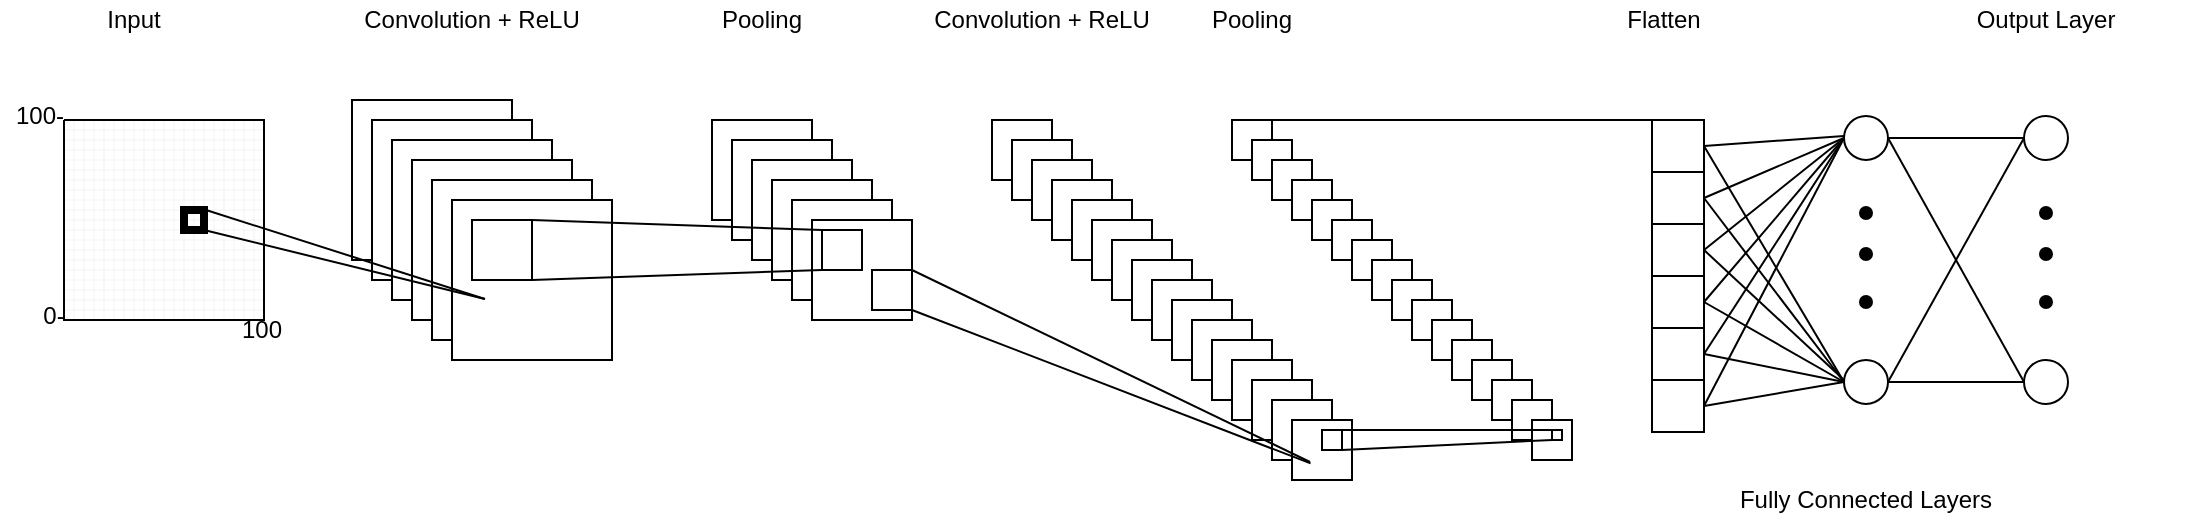 <mxfile version="13.8.0" type="github">
  <diagram id="4DXB5PGslYr0R_SYelSN" name="Page-1">
    <mxGraphModel dx="2071" dy="682" grid="1" gridSize="10" guides="1" tooltips="1" connect="1" arrows="1" fold="1" page="1" pageScale="1" pageWidth="850" pageHeight="1100" math="0" shadow="0">
      <root>
        <mxCell id="0" />
        <mxCell id="1" parent="0" />
        <mxCell id="3s2Bezt8pYJbpKlEnDmr-1" value="" style="whiteSpace=wrap;html=1;aspect=fixed;" vertex="1" parent="1">
          <mxGeometry x="174" y="110" width="80" height="80" as="geometry" />
        </mxCell>
        <mxCell id="3s2Bezt8pYJbpKlEnDmr-4" value="" style="whiteSpace=wrap;html=1;aspect=fixed;" vertex="1" parent="1">
          <mxGeometry x="184" y="120" width="80" height="80" as="geometry" />
        </mxCell>
        <mxCell id="3s2Bezt8pYJbpKlEnDmr-5" value="" style="whiteSpace=wrap;html=1;aspect=fixed;" vertex="1" parent="1">
          <mxGeometry x="194" y="130" width="80" height="80" as="geometry" />
        </mxCell>
        <mxCell id="3s2Bezt8pYJbpKlEnDmr-6" value="" style="whiteSpace=wrap;html=1;aspect=fixed;" vertex="1" parent="1">
          <mxGeometry x="204" y="140" width="80" height="80" as="geometry" />
        </mxCell>
        <mxCell id="3s2Bezt8pYJbpKlEnDmr-7" value="" style="whiteSpace=wrap;html=1;aspect=fixed;" vertex="1" parent="1">
          <mxGeometry x="214" y="150" width="80" height="80" as="geometry" />
        </mxCell>
        <mxCell id="3s2Bezt8pYJbpKlEnDmr-8" value="" style="whiteSpace=wrap;html=1;aspect=fixed;" vertex="1" parent="1">
          <mxGeometry x="224" y="160" width="80" height="80" as="geometry" />
        </mxCell>
        <mxCell id="3s2Bezt8pYJbpKlEnDmr-9" value="" style="whiteSpace=wrap;html=1;aspect=fixed;" vertex="1" parent="1">
          <mxGeometry x="354" y="120" width="50" height="50" as="geometry" />
        </mxCell>
        <mxCell id="3s2Bezt8pYJbpKlEnDmr-10" value="" style="whiteSpace=wrap;html=1;aspect=fixed;" vertex="1" parent="1">
          <mxGeometry x="364" y="130" width="50" height="50" as="geometry" />
        </mxCell>
        <mxCell id="3s2Bezt8pYJbpKlEnDmr-11" value="" style="whiteSpace=wrap;html=1;aspect=fixed;" vertex="1" parent="1">
          <mxGeometry x="374" y="140" width="50" height="50" as="geometry" />
        </mxCell>
        <mxCell id="3s2Bezt8pYJbpKlEnDmr-12" value="" style="whiteSpace=wrap;html=1;aspect=fixed;" vertex="1" parent="1">
          <mxGeometry x="384" y="150" width="50" height="50" as="geometry" />
        </mxCell>
        <mxCell id="3s2Bezt8pYJbpKlEnDmr-13" value="" style="whiteSpace=wrap;html=1;aspect=fixed;" vertex="1" parent="1">
          <mxGeometry x="394" y="160" width="50" height="50" as="geometry" />
        </mxCell>
        <mxCell id="3s2Bezt8pYJbpKlEnDmr-14" value="" style="whiteSpace=wrap;html=1;aspect=fixed;" vertex="1" parent="1">
          <mxGeometry x="404" y="170" width="50" height="50" as="geometry" />
        </mxCell>
        <mxCell id="3s2Bezt8pYJbpKlEnDmr-15" value="" style="whiteSpace=wrap;html=1;aspect=fixed;" vertex="1" parent="1">
          <mxGeometry x="494" y="120" width="30" height="30" as="geometry" />
        </mxCell>
        <mxCell id="3s2Bezt8pYJbpKlEnDmr-16" value="" style="whiteSpace=wrap;html=1;aspect=fixed;" vertex="1" parent="1">
          <mxGeometry x="504" y="130" width="30" height="30" as="geometry" />
        </mxCell>
        <mxCell id="3s2Bezt8pYJbpKlEnDmr-17" value="" style="whiteSpace=wrap;html=1;aspect=fixed;" vertex="1" parent="1">
          <mxGeometry x="514" y="140" width="30" height="30" as="geometry" />
        </mxCell>
        <mxCell id="3s2Bezt8pYJbpKlEnDmr-18" value="" style="whiteSpace=wrap;html=1;aspect=fixed;" vertex="1" parent="1">
          <mxGeometry x="524" y="150" width="30" height="30" as="geometry" />
        </mxCell>
        <mxCell id="3s2Bezt8pYJbpKlEnDmr-19" value="" style="whiteSpace=wrap;html=1;aspect=fixed;" vertex="1" parent="1">
          <mxGeometry x="534" y="160" width="30" height="30" as="geometry" />
        </mxCell>
        <mxCell id="3s2Bezt8pYJbpKlEnDmr-20" value="" style="whiteSpace=wrap;html=1;aspect=fixed;" vertex="1" parent="1">
          <mxGeometry x="544" y="170" width="30" height="30" as="geometry" />
        </mxCell>
        <mxCell id="3s2Bezt8pYJbpKlEnDmr-21" value="" style="whiteSpace=wrap;html=1;aspect=fixed;" vertex="1" parent="1">
          <mxGeometry x="554" y="180" width="30" height="30" as="geometry" />
        </mxCell>
        <mxCell id="3s2Bezt8pYJbpKlEnDmr-22" value="" style="whiteSpace=wrap;html=1;aspect=fixed;" vertex="1" parent="1">
          <mxGeometry x="564" y="190" width="30" height="30" as="geometry" />
        </mxCell>
        <mxCell id="3s2Bezt8pYJbpKlEnDmr-23" value="" style="whiteSpace=wrap;html=1;aspect=fixed;" vertex="1" parent="1">
          <mxGeometry x="574" y="200" width="30" height="30" as="geometry" />
        </mxCell>
        <mxCell id="3s2Bezt8pYJbpKlEnDmr-24" value="" style="whiteSpace=wrap;html=1;aspect=fixed;" vertex="1" parent="1">
          <mxGeometry x="584" y="210" width="30" height="30" as="geometry" />
        </mxCell>
        <mxCell id="3s2Bezt8pYJbpKlEnDmr-25" value="" style="whiteSpace=wrap;html=1;aspect=fixed;" vertex="1" parent="1">
          <mxGeometry x="594" y="220" width="30" height="30" as="geometry" />
        </mxCell>
        <mxCell id="3s2Bezt8pYJbpKlEnDmr-26" value="" style="whiteSpace=wrap;html=1;aspect=fixed;" vertex="1" parent="1">
          <mxGeometry x="604" y="230" width="30" height="30" as="geometry" />
        </mxCell>
        <mxCell id="3s2Bezt8pYJbpKlEnDmr-27" value="" style="whiteSpace=wrap;html=1;aspect=fixed;" vertex="1" parent="1">
          <mxGeometry x="614" y="240" width="30" height="30" as="geometry" />
        </mxCell>
        <mxCell id="3s2Bezt8pYJbpKlEnDmr-28" value="" style="whiteSpace=wrap;html=1;aspect=fixed;" vertex="1" parent="1">
          <mxGeometry x="624" y="250" width="30" height="30" as="geometry" />
        </mxCell>
        <mxCell id="3s2Bezt8pYJbpKlEnDmr-29" value="" style="whiteSpace=wrap;html=1;aspect=fixed;" vertex="1" parent="1">
          <mxGeometry x="634" y="260" width="30" height="30" as="geometry" />
        </mxCell>
        <mxCell id="3s2Bezt8pYJbpKlEnDmr-30" value="" style="whiteSpace=wrap;html=1;aspect=fixed;" vertex="1" parent="1">
          <mxGeometry x="644" y="270" width="30" height="30" as="geometry" />
        </mxCell>
        <mxCell id="3s2Bezt8pYJbpKlEnDmr-31" value="" style="whiteSpace=wrap;html=1;aspect=fixed;" vertex="1" parent="1">
          <mxGeometry x="614" y="120" width="20" height="20" as="geometry" />
        </mxCell>
        <mxCell id="3s2Bezt8pYJbpKlEnDmr-48" value="" style="whiteSpace=wrap;html=1;aspect=fixed;" vertex="1" parent="1">
          <mxGeometry x="624" y="130" width="20" height="20" as="geometry" />
        </mxCell>
        <mxCell id="3s2Bezt8pYJbpKlEnDmr-49" value="" style="whiteSpace=wrap;html=1;aspect=fixed;" vertex="1" parent="1">
          <mxGeometry x="634" y="140" width="20" height="20" as="geometry" />
        </mxCell>
        <mxCell id="3s2Bezt8pYJbpKlEnDmr-50" value="" style="whiteSpace=wrap;html=1;aspect=fixed;" vertex="1" parent="1">
          <mxGeometry x="644" y="150" width="20" height="20" as="geometry" />
        </mxCell>
        <mxCell id="3s2Bezt8pYJbpKlEnDmr-51" value="" style="whiteSpace=wrap;html=1;aspect=fixed;" vertex="1" parent="1">
          <mxGeometry x="654" y="160" width="20" height="20" as="geometry" />
        </mxCell>
        <mxCell id="3s2Bezt8pYJbpKlEnDmr-52" value="" style="whiteSpace=wrap;html=1;aspect=fixed;" vertex="1" parent="1">
          <mxGeometry x="664" y="170" width="20" height="20" as="geometry" />
        </mxCell>
        <mxCell id="3s2Bezt8pYJbpKlEnDmr-53" value="" style="whiteSpace=wrap;html=1;aspect=fixed;" vertex="1" parent="1">
          <mxGeometry x="674" y="180" width="20" height="20" as="geometry" />
        </mxCell>
        <mxCell id="3s2Bezt8pYJbpKlEnDmr-54" value="" style="whiteSpace=wrap;html=1;aspect=fixed;" vertex="1" parent="1">
          <mxGeometry x="684" y="190" width="20" height="20" as="geometry" />
        </mxCell>
        <mxCell id="3s2Bezt8pYJbpKlEnDmr-55" value="" style="whiteSpace=wrap;html=1;aspect=fixed;" vertex="1" parent="1">
          <mxGeometry x="694" y="200" width="20" height="20" as="geometry" />
        </mxCell>
        <mxCell id="3s2Bezt8pYJbpKlEnDmr-56" value="" style="whiteSpace=wrap;html=1;aspect=fixed;" vertex="1" parent="1">
          <mxGeometry x="704" y="210" width="20" height="20" as="geometry" />
        </mxCell>
        <mxCell id="3s2Bezt8pYJbpKlEnDmr-57" value="" style="whiteSpace=wrap;html=1;aspect=fixed;" vertex="1" parent="1">
          <mxGeometry x="714" y="220" width="20" height="20" as="geometry" />
        </mxCell>
        <mxCell id="3s2Bezt8pYJbpKlEnDmr-58" value="" style="whiteSpace=wrap;html=1;aspect=fixed;" vertex="1" parent="1">
          <mxGeometry x="724" y="230" width="20" height="20" as="geometry" />
        </mxCell>
        <mxCell id="3s2Bezt8pYJbpKlEnDmr-59" value="" style="whiteSpace=wrap;html=1;aspect=fixed;" vertex="1" parent="1">
          <mxGeometry x="734" y="240" width="20" height="20" as="geometry" />
        </mxCell>
        <mxCell id="3s2Bezt8pYJbpKlEnDmr-60" value="" style="whiteSpace=wrap;html=1;aspect=fixed;" vertex="1" parent="1">
          <mxGeometry x="744" y="250" width="20" height="20" as="geometry" />
        </mxCell>
        <mxCell id="3s2Bezt8pYJbpKlEnDmr-61" value="" style="whiteSpace=wrap;html=1;aspect=fixed;" vertex="1" parent="1">
          <mxGeometry x="754" y="260" width="20" height="20" as="geometry" />
        </mxCell>
        <mxCell id="3s2Bezt8pYJbpKlEnDmr-62" value="" style="whiteSpace=wrap;html=1;aspect=fixed;" vertex="1" parent="1">
          <mxGeometry x="764" y="270" width="20" height="20" as="geometry" />
        </mxCell>
        <mxCell id="3s2Bezt8pYJbpKlEnDmr-64" value="" style="shape=parallelogram;perimeter=parallelogramPerimeter;whiteSpace=wrap;html=1;fixedSize=1;rotation=0;size=-10;flipH=1;" vertex="1" parent="1">
          <mxGeometry x="824" y="120" width="26" height="26" as="geometry" />
        </mxCell>
        <mxCell id="3s2Bezt8pYJbpKlEnDmr-67" value="" style="rounded=0;whiteSpace=wrap;html=1;" vertex="1" parent="1">
          <mxGeometry x="234" y="170" width="30" height="30" as="geometry" />
        </mxCell>
        <mxCell id="3s2Bezt8pYJbpKlEnDmr-68" value="" style="rounded=0;whiteSpace=wrap;html=1;" vertex="1" parent="1">
          <mxGeometry x="409" y="175" width="20" height="20" as="geometry" />
        </mxCell>
        <mxCell id="3s2Bezt8pYJbpKlEnDmr-69" value="" style="rounded=0;whiteSpace=wrap;html=1;" vertex="1" parent="1">
          <mxGeometry x="434" y="195" width="20" height="20" as="geometry" />
        </mxCell>
        <mxCell id="3s2Bezt8pYJbpKlEnDmr-70" value="" style="rounded=0;whiteSpace=wrap;html=1;" vertex="1" parent="1">
          <mxGeometry x="659" y="275" width="10" height="10" as="geometry" />
        </mxCell>
        <mxCell id="3s2Bezt8pYJbpKlEnDmr-71" value="" style="rounded=0;whiteSpace=wrap;html=1;" vertex="1" parent="1">
          <mxGeometry x="774" y="275" width="5" height="5" as="geometry" />
        </mxCell>
        <mxCell id="3s2Bezt8pYJbpKlEnDmr-72" value="" style="endArrow=none;html=1;entryX=0;entryY=0;entryDx=0;entryDy=0;" edge="1" parent="1" target="3s2Bezt8pYJbpKlEnDmr-68">
          <mxGeometry width="50" height="50" relative="1" as="geometry">
            <mxPoint x="264" y="170" as="sourcePoint" />
            <mxPoint x="314" y="120" as="targetPoint" />
          </mxGeometry>
        </mxCell>
        <mxCell id="3s2Bezt8pYJbpKlEnDmr-73" value="" style="endArrow=none;html=1;entryX=0;entryY=1;entryDx=0;entryDy=0;exitX=1;exitY=1;exitDx=0;exitDy=0;" edge="1" parent="1" source="3s2Bezt8pYJbpKlEnDmr-67" target="3s2Bezt8pYJbpKlEnDmr-68">
          <mxGeometry width="50" height="50" relative="1" as="geometry">
            <mxPoint x="274" y="180" as="sourcePoint" />
            <mxPoint x="419" y="185" as="targetPoint" />
          </mxGeometry>
        </mxCell>
        <mxCell id="3s2Bezt8pYJbpKlEnDmr-74" value="" style="endArrow=none;html=1;entryX=0;entryY=0.5;entryDx=0;entryDy=0;exitX=1;exitY=0;exitDx=0;exitDy=0;" edge="1" parent="1" source="3s2Bezt8pYJbpKlEnDmr-69">
          <mxGeometry width="50" height="50" relative="1" as="geometry">
            <mxPoint x="459" y="200" as="sourcePoint" />
            <mxPoint x="653.0" y="291.0" as="targetPoint" />
          </mxGeometry>
        </mxCell>
        <mxCell id="3s2Bezt8pYJbpKlEnDmr-75" value="" style="endArrow=none;html=1;exitX=1;exitY=1;exitDx=0;exitDy=0;entryX=0;entryY=1;entryDx=0;entryDy=0;" edge="1" parent="1" source="3s2Bezt8pYJbpKlEnDmr-69">
          <mxGeometry width="50" height="50" relative="1" as="geometry">
            <mxPoint x="464" y="205" as="sourcePoint" />
            <mxPoint x="653.293" y="291.707" as="targetPoint" />
          </mxGeometry>
        </mxCell>
        <mxCell id="3s2Bezt8pYJbpKlEnDmr-78" value="" style="endArrow=none;html=1;exitX=1;exitY=0;exitDx=0;exitDy=0;entryX=0;entryY=0;entryDx=0;entryDy=0;" edge="1" parent="1" source="3s2Bezt8pYJbpKlEnDmr-70" target="3s2Bezt8pYJbpKlEnDmr-71">
          <mxGeometry width="50" height="50" relative="1" as="geometry">
            <mxPoint x="590" y="300" as="sourcePoint" />
            <mxPoint x="640" y="250" as="targetPoint" />
          </mxGeometry>
        </mxCell>
        <mxCell id="3s2Bezt8pYJbpKlEnDmr-79" value="" style="endArrow=none;html=1;exitX=1;exitY=1;exitDx=0;exitDy=0;entryX=0;entryY=1;entryDx=0;entryDy=0;" edge="1" parent="1" source="3s2Bezt8pYJbpKlEnDmr-70" target="3s2Bezt8pYJbpKlEnDmr-71">
          <mxGeometry width="50" height="50" relative="1" as="geometry">
            <mxPoint x="679" y="287.5" as="sourcePoint" />
            <mxPoint x="784" y="286.25" as="targetPoint" />
          </mxGeometry>
        </mxCell>
        <mxCell id="3s2Bezt8pYJbpKlEnDmr-80" value="" style="verticalLabelPosition=bottom;verticalAlign=top;html=1;shape=mxgraph.basic.patternFillRect;fillStyle=grid;step=5;fillStrokeWidth=0.2;fillStrokeColor=#dddddd;" vertex="1" parent="1">
          <mxGeometry x="30" y="120" width="100" height="100" as="geometry" />
        </mxCell>
        <mxCell id="3s2Bezt8pYJbpKlEnDmr-81" value="" style="shape=image;html=1;verticalAlign=top;verticalLabelPosition=bottom;labelBackgroundColor=#ffffff;imageAspect=0;aspect=fixed;image=https://cdn0.iconfinder.com/data/icons/fruity-3/512/Apple-128.png" vertex="1" parent="1">
          <mxGeometry x="50" y="135" width="65" height="65" as="geometry" />
        </mxCell>
        <mxCell id="3s2Bezt8pYJbpKlEnDmr-82" value="100-" style="text;html=1;strokeColor=none;fillColor=none;align=center;verticalAlign=middle;whiteSpace=wrap;rounded=0;" vertex="1" parent="1">
          <mxGeometry x="-2" y="108" width="40" height="20" as="geometry" />
        </mxCell>
        <mxCell id="3s2Bezt8pYJbpKlEnDmr-83" value="0-" style="text;html=1;strokeColor=none;fillColor=none;align=center;verticalAlign=middle;whiteSpace=wrap;rounded=0;" vertex="1" parent="1">
          <mxGeometry x="5" y="208" width="40" height="20" as="geometry" />
        </mxCell>
        <mxCell id="3s2Bezt8pYJbpKlEnDmr-84" value="100" style="text;html=1;strokeColor=none;fillColor=none;align=center;verticalAlign=middle;whiteSpace=wrap;rounded=0;" vertex="1" parent="1">
          <mxGeometry x="109" y="215" width="40" height="20" as="geometry" />
        </mxCell>
        <mxCell id="3s2Bezt8pYJbpKlEnDmr-87" value="" style="whiteSpace=wrap;html=1;aspect=fixed;fillColor=none;strokeWidth=4;" vertex="1" parent="1">
          <mxGeometry x="90" y="165" width="10" height="10" as="geometry" />
        </mxCell>
        <mxCell id="3s2Bezt8pYJbpKlEnDmr-88" value="" style="endArrow=none;html=1;entryX=0;entryY=0;entryDx=0;entryDy=0;" edge="1" parent="1">
          <mxGeometry width="50" height="50" relative="1" as="geometry">
            <mxPoint x="101" y="165" as="sourcePoint" />
            <mxPoint x="240.464" y="209.464" as="targetPoint" />
          </mxGeometry>
        </mxCell>
        <mxCell id="3s2Bezt8pYJbpKlEnDmr-91" value="" style="endArrow=none;html=1;exitX=1;exitY=1;exitDx=0;exitDy=0;entryX=0;entryY=0;entryDx=0;entryDy=0;" edge="1" parent="1" source="3s2Bezt8pYJbpKlEnDmr-87">
          <mxGeometry width="50" height="50" relative="1" as="geometry">
            <mxPoint x="111.1" y="174.7" as="sourcePoint" />
            <mxPoint x="240.464" y="209.464" as="targetPoint" />
          </mxGeometry>
        </mxCell>
        <mxCell id="3s2Bezt8pYJbpKlEnDmr-92" value="Input" style="text;html=1;strokeColor=none;fillColor=none;align=center;verticalAlign=middle;whiteSpace=wrap;rounded=0;" vertex="1" parent="1">
          <mxGeometry x="45" y="60" width="40" height="20" as="geometry" />
        </mxCell>
        <mxCell id="3s2Bezt8pYJbpKlEnDmr-93" value="Convolution + ReLU" style="text;html=1;strokeColor=none;fillColor=none;align=center;verticalAlign=middle;whiteSpace=wrap;rounded=0;" vertex="1" parent="1">
          <mxGeometry x="171" y="60" width="126" height="20" as="geometry" />
        </mxCell>
        <mxCell id="3s2Bezt8pYJbpKlEnDmr-94" value="Pooling" style="text;html=1;strokeColor=none;fillColor=none;align=center;verticalAlign=middle;whiteSpace=wrap;rounded=0;" vertex="1" parent="1">
          <mxGeometry x="359" y="60" width="40" height="20" as="geometry" />
        </mxCell>
        <mxCell id="3s2Bezt8pYJbpKlEnDmr-96" value="Pooling" style="text;html=1;strokeColor=none;fillColor=none;align=center;verticalAlign=middle;whiteSpace=wrap;rounded=0;" vertex="1" parent="1">
          <mxGeometry x="604" y="60" width="40" height="20" as="geometry" />
        </mxCell>
        <mxCell id="3s2Bezt8pYJbpKlEnDmr-97" value="Flatten" style="text;html=1;strokeColor=none;fillColor=none;align=center;verticalAlign=middle;whiteSpace=wrap;rounded=0;" vertex="1" parent="1">
          <mxGeometry x="810" y="60" width="40" height="20" as="geometry" />
        </mxCell>
        <mxCell id="3s2Bezt8pYJbpKlEnDmr-98" value="" style="ellipse;whiteSpace=wrap;html=1;aspect=fixed;strokeWidth=1;fillColor=none;" vertex="1" parent="1">
          <mxGeometry x="920" y="118" width="22" height="22" as="geometry" />
        </mxCell>
        <mxCell id="3s2Bezt8pYJbpKlEnDmr-99" value="" style="ellipse;whiteSpace=wrap;html=1;aspect=fixed;strokeWidth=1;fillColor=none;" vertex="1" parent="1">
          <mxGeometry x="920" y="240" width="22" height="22" as="geometry" />
        </mxCell>
        <mxCell id="3s2Bezt8pYJbpKlEnDmr-100" value="" style="ellipse;whiteSpace=wrap;html=1;aspect=fixed;strokeWidth=1;fillColor=#000000;" vertex="1" parent="1">
          <mxGeometry x="928" y="163.5" width="6" height="6" as="geometry" />
        </mxCell>
        <mxCell id="3s2Bezt8pYJbpKlEnDmr-101" value="" style="ellipse;whiteSpace=wrap;html=1;aspect=fixed;strokeWidth=1;fillColor=#000000;" vertex="1" parent="1">
          <mxGeometry x="928" y="184" width="6" height="6" as="geometry" />
        </mxCell>
        <mxCell id="3s2Bezt8pYJbpKlEnDmr-102" value="" style="ellipse;whiteSpace=wrap;html=1;aspect=fixed;strokeWidth=1;fillColor=#000000;" vertex="1" parent="1">
          <mxGeometry x="928" y="208" width="6" height="6" as="geometry" />
        </mxCell>
        <mxCell id="3s2Bezt8pYJbpKlEnDmr-103" value="" style="ellipse;whiteSpace=wrap;html=1;aspect=fixed;strokeWidth=1;fillColor=none;" vertex="1" parent="1">
          <mxGeometry x="1010" y="118" width="22" height="22" as="geometry" />
        </mxCell>
        <mxCell id="3s2Bezt8pYJbpKlEnDmr-104" value="" style="ellipse;whiteSpace=wrap;html=1;aspect=fixed;strokeWidth=1;fillColor=none;" vertex="1" parent="1">
          <mxGeometry x="1010" y="240" width="22" height="22" as="geometry" />
        </mxCell>
        <mxCell id="3s2Bezt8pYJbpKlEnDmr-105" value="" style="ellipse;whiteSpace=wrap;html=1;aspect=fixed;strokeWidth=1;fillColor=#000000;" vertex="1" parent="1">
          <mxGeometry x="1018" y="163.5" width="6" height="6" as="geometry" />
        </mxCell>
        <mxCell id="3s2Bezt8pYJbpKlEnDmr-106" value="" style="ellipse;whiteSpace=wrap;html=1;aspect=fixed;strokeWidth=1;fillColor=#000000;" vertex="1" parent="1">
          <mxGeometry x="1018" y="184" width="6" height="6" as="geometry" />
        </mxCell>
        <mxCell id="3s2Bezt8pYJbpKlEnDmr-107" value="" style="ellipse;whiteSpace=wrap;html=1;aspect=fixed;strokeWidth=1;fillColor=#000000;" vertex="1" parent="1">
          <mxGeometry x="1018" y="208" width="6" height="6" as="geometry" />
        </mxCell>
        <mxCell id="3s2Bezt8pYJbpKlEnDmr-108" value="" style="endArrow=none;html=1;exitX=1;exitY=0;exitDx=0;exitDy=0;entryX=0;entryY=0;entryDx=0;entryDy=0;" edge="1" parent="1" source="3s2Bezt8pYJbpKlEnDmr-31" target="3s2Bezt8pYJbpKlEnDmr-64">
          <mxGeometry width="50" height="50" relative="1" as="geometry">
            <mxPoint x="750" y="180" as="sourcePoint" />
            <mxPoint x="820" y="120" as="targetPoint" />
          </mxGeometry>
        </mxCell>
        <mxCell id="3s2Bezt8pYJbpKlEnDmr-109" value="" style="endArrow=none;html=1;exitX=1;exitY=0.5;exitDx=0;exitDy=0;" edge="1" parent="1" source="3s2Bezt8pYJbpKlEnDmr-64">
          <mxGeometry width="50" height="50" relative="1" as="geometry">
            <mxPoint x="870" y="178" as="sourcePoint" />
            <mxPoint x="920" y="128" as="targetPoint" />
          </mxGeometry>
        </mxCell>
        <mxCell id="3s2Bezt8pYJbpKlEnDmr-110" value="" style="endArrow=none;html=1;entryX=0;entryY=0.5;entryDx=0;entryDy=0;exitX=1;exitY=0.5;exitDx=0;exitDy=0;" edge="1" parent="1" source="3s2Bezt8pYJbpKlEnDmr-64" target="3s2Bezt8pYJbpKlEnDmr-99">
          <mxGeometry width="50" height="50" relative="1" as="geometry">
            <mxPoint x="850" y="120" as="sourcePoint" />
            <mxPoint x="920" y="143" as="targetPoint" />
          </mxGeometry>
        </mxCell>
        <mxCell id="3s2Bezt8pYJbpKlEnDmr-113" value="" style="shape=parallelogram;perimeter=parallelogramPerimeter;whiteSpace=wrap;html=1;fixedSize=1;rotation=0;size=-10;flipH=1;" vertex="1" parent="1">
          <mxGeometry x="824" y="146" width="26" height="26" as="geometry" />
        </mxCell>
        <mxCell id="3s2Bezt8pYJbpKlEnDmr-114" value="" style="shape=parallelogram;perimeter=parallelogramPerimeter;whiteSpace=wrap;html=1;fixedSize=1;rotation=0;size=-10;flipH=1;" vertex="1" parent="1">
          <mxGeometry x="824" y="172" width="26" height="26" as="geometry" />
        </mxCell>
        <mxCell id="3s2Bezt8pYJbpKlEnDmr-115" value="" style="shape=parallelogram;perimeter=parallelogramPerimeter;whiteSpace=wrap;html=1;fixedSize=1;rotation=0;size=-10;flipH=1;" vertex="1" parent="1">
          <mxGeometry x="824" y="198" width="26" height="26" as="geometry" />
        </mxCell>
        <mxCell id="3s2Bezt8pYJbpKlEnDmr-116" value="" style="shape=parallelogram;perimeter=parallelogramPerimeter;whiteSpace=wrap;html=1;fixedSize=1;rotation=0;size=-10;flipH=1;" vertex="1" parent="1">
          <mxGeometry x="824" y="224" width="26" height="26" as="geometry" />
        </mxCell>
        <mxCell id="3s2Bezt8pYJbpKlEnDmr-117" value="" style="shape=parallelogram;perimeter=parallelogramPerimeter;whiteSpace=wrap;html=1;fixedSize=1;rotation=0;size=-10;flipH=1;" vertex="1" parent="1">
          <mxGeometry x="824" y="250" width="26" height="26" as="geometry" />
        </mxCell>
        <mxCell id="3s2Bezt8pYJbpKlEnDmr-118" value="" style="endArrow=none;html=1;exitX=1;exitY=0.5;exitDx=0;exitDy=0;entryX=0;entryY=0.5;entryDx=0;entryDy=0;" edge="1" parent="1" source="3s2Bezt8pYJbpKlEnDmr-113" target="3s2Bezt8pYJbpKlEnDmr-98">
          <mxGeometry width="50" height="50" relative="1" as="geometry">
            <mxPoint x="860" y="130" as="sourcePoint" />
            <mxPoint x="930" y="138" as="targetPoint" />
          </mxGeometry>
        </mxCell>
        <mxCell id="3s2Bezt8pYJbpKlEnDmr-119" value="" style="endArrow=none;html=1;exitX=1;exitY=0.5;exitDx=0;exitDy=0;entryX=0;entryY=0.5;entryDx=0;entryDy=0;" edge="1" parent="1" source="3s2Bezt8pYJbpKlEnDmr-113" target="3s2Bezt8pYJbpKlEnDmr-99">
          <mxGeometry width="50" height="50" relative="1" as="geometry">
            <mxPoint x="860" y="169" as="sourcePoint" />
            <mxPoint x="930.0" y="139.0" as="targetPoint" />
          </mxGeometry>
        </mxCell>
        <mxCell id="3s2Bezt8pYJbpKlEnDmr-120" value="" style="endArrow=none;html=1;exitX=1;exitY=0.5;exitDx=0;exitDy=0;" edge="1" parent="1" source="3s2Bezt8pYJbpKlEnDmr-114">
          <mxGeometry width="50" height="50" relative="1" as="geometry">
            <mxPoint x="860" y="169" as="sourcePoint" />
            <mxPoint x="920" y="250" as="targetPoint" />
          </mxGeometry>
        </mxCell>
        <mxCell id="3s2Bezt8pYJbpKlEnDmr-121" value="" style="endArrow=none;html=1;exitX=1;exitY=0.5;exitDx=0;exitDy=0;entryX=0;entryY=0.5;entryDx=0;entryDy=0;" edge="1" parent="1" source="3s2Bezt8pYJbpKlEnDmr-114" target="3s2Bezt8pYJbpKlEnDmr-98">
          <mxGeometry width="50" height="50" relative="1" as="geometry">
            <mxPoint x="860" y="195" as="sourcePoint" />
            <mxPoint x="930" y="260" as="targetPoint" />
          </mxGeometry>
        </mxCell>
        <mxCell id="3s2Bezt8pYJbpKlEnDmr-122" value="" style="endArrow=none;html=1;exitX=1;exitY=0.5;exitDx=0;exitDy=0;entryX=0;entryY=0.5;entryDx=0;entryDy=0;" edge="1" parent="1" source="3s2Bezt8pYJbpKlEnDmr-115" target="3s2Bezt8pYJbpKlEnDmr-98">
          <mxGeometry width="50" height="50" relative="1" as="geometry">
            <mxPoint x="861.04" y="198.276" as="sourcePoint" />
            <mxPoint x="930.0" y="139.0" as="targetPoint" />
          </mxGeometry>
        </mxCell>
        <mxCell id="3s2Bezt8pYJbpKlEnDmr-123" value="" style="endArrow=none;html=1;exitX=1;exitY=0.5;exitDx=0;exitDy=0;entryX=0;entryY=0.5;entryDx=0;entryDy=0;" edge="1" parent="1" source="3s2Bezt8pYJbpKlEnDmr-115" target="3s2Bezt8pYJbpKlEnDmr-99">
          <mxGeometry width="50" height="50" relative="1" as="geometry">
            <mxPoint x="860" y="221" as="sourcePoint" />
            <mxPoint x="930.0" y="139.0" as="targetPoint" />
          </mxGeometry>
        </mxCell>
        <mxCell id="3s2Bezt8pYJbpKlEnDmr-124" value="" style="endArrow=none;html=1;exitX=1;exitY=0.5;exitDx=0;exitDy=0;entryX=0;entryY=0.5;entryDx=0;entryDy=0;" edge="1" parent="1" source="3s2Bezt8pYJbpKlEnDmr-116" target="3s2Bezt8pYJbpKlEnDmr-99">
          <mxGeometry width="50" height="50" relative="1" as="geometry">
            <mxPoint x="860" y="221" as="sourcePoint" />
            <mxPoint x="930.0" y="261" as="targetPoint" />
          </mxGeometry>
        </mxCell>
        <mxCell id="3s2Bezt8pYJbpKlEnDmr-125" value="" style="endArrow=none;html=1;exitX=1;exitY=0.5;exitDx=0;exitDy=0;entryX=0;entryY=0.5;entryDx=0;entryDy=0;" edge="1" parent="1" source="3s2Bezt8pYJbpKlEnDmr-116" target="3s2Bezt8pYJbpKlEnDmr-98">
          <mxGeometry width="50" height="50" relative="1" as="geometry">
            <mxPoint x="860" y="247" as="sourcePoint" />
            <mxPoint x="940.0" y="271" as="targetPoint" />
          </mxGeometry>
        </mxCell>
        <mxCell id="3s2Bezt8pYJbpKlEnDmr-126" value="" style="endArrow=none;html=1;exitX=1;exitY=0.5;exitDx=0;exitDy=0;entryX=0;entryY=0.5;entryDx=0;entryDy=0;" edge="1" parent="1" source="3s2Bezt8pYJbpKlEnDmr-117" target="3s2Bezt8pYJbpKlEnDmr-99">
          <mxGeometry width="50" height="50" relative="1" as="geometry">
            <mxPoint x="860" y="247" as="sourcePoint" />
            <mxPoint x="930.0" y="261" as="targetPoint" />
          </mxGeometry>
        </mxCell>
        <mxCell id="3s2Bezt8pYJbpKlEnDmr-127" value="" style="endArrow=none;html=1;exitX=1;exitY=0.5;exitDx=0;exitDy=0;entryX=0;entryY=0.5;entryDx=0;entryDy=0;" edge="1" parent="1" source="3s2Bezt8pYJbpKlEnDmr-117" target="3s2Bezt8pYJbpKlEnDmr-98">
          <mxGeometry width="50" height="50" relative="1" as="geometry">
            <mxPoint x="860" y="273" as="sourcePoint" />
            <mxPoint x="930.0" y="261" as="targetPoint" />
          </mxGeometry>
        </mxCell>
        <mxCell id="3s2Bezt8pYJbpKlEnDmr-128" value="" style="endArrow=none;html=1;exitX=1;exitY=0.5;exitDx=0;exitDy=0;entryX=0;entryY=0.5;entryDx=0;entryDy=0;" edge="1" parent="1" source="3s2Bezt8pYJbpKlEnDmr-98" target="3s2Bezt8pYJbpKlEnDmr-103">
          <mxGeometry width="50" height="50" relative="1" as="geometry">
            <mxPoint x="860" y="273" as="sourcePoint" />
            <mxPoint x="930.0" y="261" as="targetPoint" />
          </mxGeometry>
        </mxCell>
        <mxCell id="3s2Bezt8pYJbpKlEnDmr-129" value="" style="endArrow=none;html=1;exitX=1;exitY=0.5;exitDx=0;exitDy=0;entryX=0;entryY=0.5;entryDx=0;entryDy=0;" edge="1" parent="1" source="3s2Bezt8pYJbpKlEnDmr-98" target="3s2Bezt8pYJbpKlEnDmr-104">
          <mxGeometry width="50" height="50" relative="1" as="geometry">
            <mxPoint x="952.0" y="139.0" as="sourcePoint" />
            <mxPoint x="1020.0" y="139.0" as="targetPoint" />
          </mxGeometry>
        </mxCell>
        <mxCell id="3s2Bezt8pYJbpKlEnDmr-130" value="" style="endArrow=none;html=1;exitX=1;exitY=0.5;exitDx=0;exitDy=0;entryX=0;entryY=0.5;entryDx=0;entryDy=0;" edge="1" parent="1" source="3s2Bezt8pYJbpKlEnDmr-99" target="3s2Bezt8pYJbpKlEnDmr-103">
          <mxGeometry width="50" height="50" relative="1" as="geometry">
            <mxPoint x="952.0" y="139.0" as="sourcePoint" />
            <mxPoint x="1020.0" y="261" as="targetPoint" />
          </mxGeometry>
        </mxCell>
        <mxCell id="3s2Bezt8pYJbpKlEnDmr-131" value="" style="endArrow=none;html=1;exitX=1;exitY=0.5;exitDx=0;exitDy=0;entryX=0;entryY=0.5;entryDx=0;entryDy=0;" edge="1" parent="1" source="3s2Bezt8pYJbpKlEnDmr-99" target="3s2Bezt8pYJbpKlEnDmr-104">
          <mxGeometry width="50" height="50" relative="1" as="geometry">
            <mxPoint x="952.0" y="261" as="sourcePoint" />
            <mxPoint x="1020.0" y="139.0" as="targetPoint" />
          </mxGeometry>
        </mxCell>
        <mxCell id="3s2Bezt8pYJbpKlEnDmr-132" value="Convolution + ReLU" style="text;html=1;strokeColor=none;fillColor=none;align=center;verticalAlign=middle;whiteSpace=wrap;rounded=0;" vertex="1" parent="1">
          <mxGeometry x="456" y="60" width="126" height="20" as="geometry" />
        </mxCell>
        <mxCell id="3s2Bezt8pYJbpKlEnDmr-133" value="Fully Connected Layers" style="text;html=1;strokeColor=none;fillColor=none;align=center;verticalAlign=middle;whiteSpace=wrap;rounded=0;" vertex="1" parent="1">
          <mxGeometry x="861" y="300" width="140" height="20" as="geometry" />
        </mxCell>
        <mxCell id="3s2Bezt8pYJbpKlEnDmr-134" value="Output Layer" style="text;html=1;strokeColor=none;fillColor=none;align=center;verticalAlign=middle;whiteSpace=wrap;rounded=0;" vertex="1" parent="1">
          <mxGeometry x="951" y="60" width="140" height="20" as="geometry" />
        </mxCell>
      </root>
    </mxGraphModel>
  </diagram>
</mxfile>
